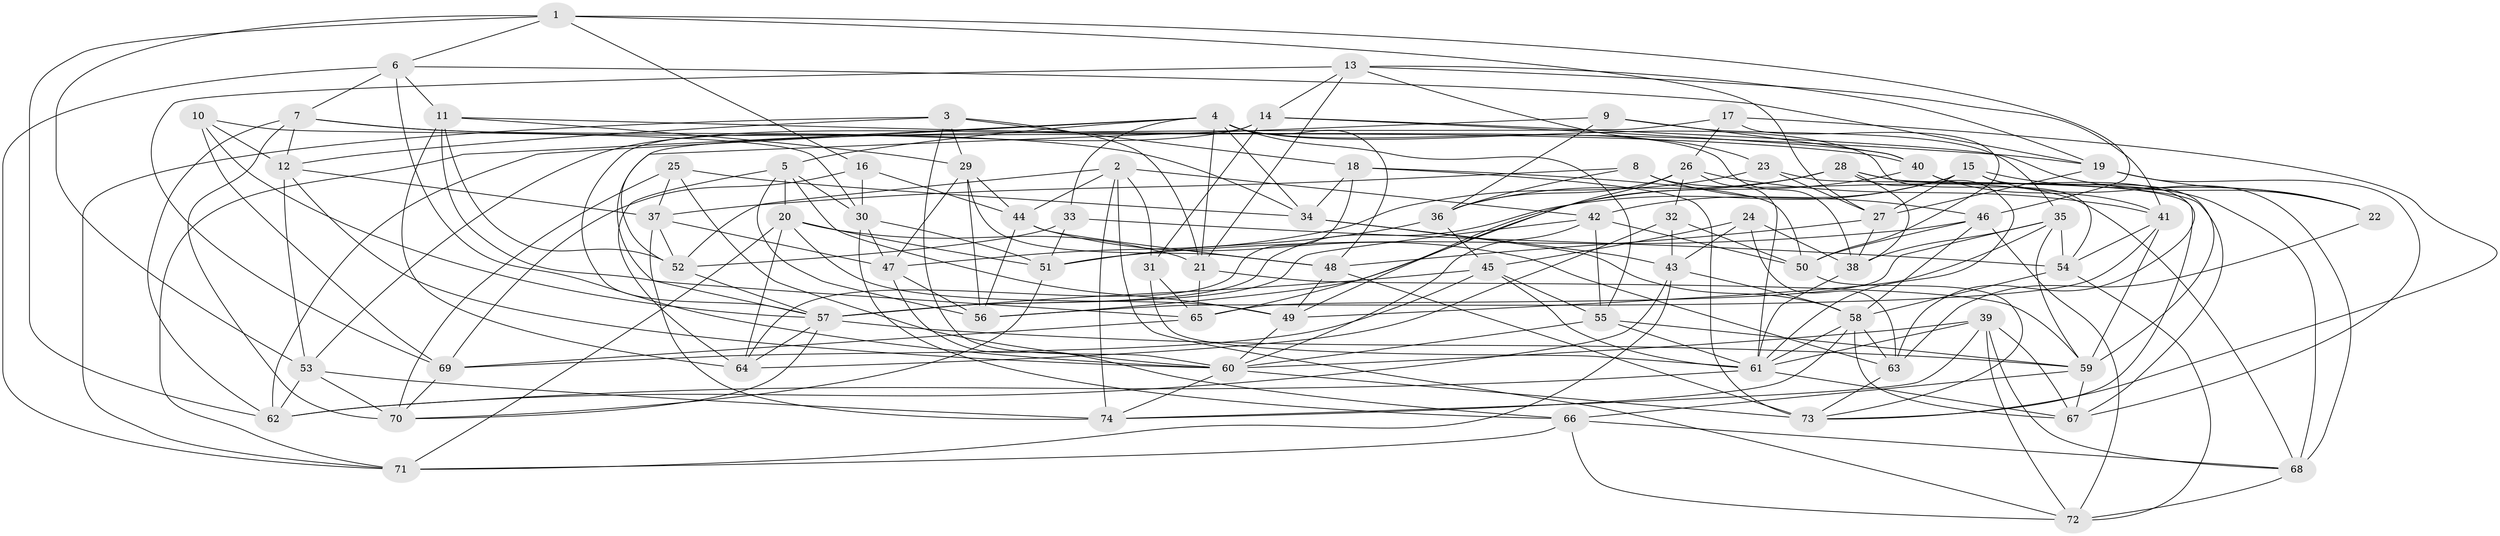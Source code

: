 // original degree distribution, {4: 1.0}
// Generated by graph-tools (version 1.1) at 2025/50/03/09/25 03:50:53]
// undirected, 74 vertices, 220 edges
graph export_dot {
graph [start="1"]
  node [color=gray90,style=filled];
  1;
  2;
  3;
  4;
  5;
  6;
  7;
  8;
  9;
  10;
  11;
  12;
  13;
  14;
  15;
  16;
  17;
  18;
  19;
  20;
  21;
  22;
  23;
  24;
  25;
  26;
  27;
  28;
  29;
  30;
  31;
  32;
  33;
  34;
  35;
  36;
  37;
  38;
  39;
  40;
  41;
  42;
  43;
  44;
  45;
  46;
  47;
  48;
  49;
  50;
  51;
  52;
  53;
  54;
  55;
  56;
  57;
  58;
  59;
  60;
  61;
  62;
  63;
  64;
  65;
  66;
  67;
  68;
  69;
  70;
  71;
  72;
  73;
  74;
  1 -- 6 [weight=1.0];
  1 -- 16 [weight=1.0];
  1 -- 27 [weight=1.0];
  1 -- 46 [weight=1.0];
  1 -- 53 [weight=1.0];
  1 -- 62 [weight=1.0];
  2 -- 31 [weight=1.0];
  2 -- 42 [weight=1.0];
  2 -- 44 [weight=1.0];
  2 -- 52 [weight=1.0];
  2 -- 72 [weight=1.0];
  2 -- 74 [weight=1.0];
  3 -- 12 [weight=1.0];
  3 -- 18 [weight=1.0];
  3 -- 21 [weight=1.0];
  3 -- 29 [weight=1.0];
  3 -- 60 [weight=1.0];
  3 -- 71 [weight=1.0];
  4 -- 5 [weight=1.0];
  4 -- 21 [weight=1.0];
  4 -- 33 [weight=1.0];
  4 -- 34 [weight=1.0];
  4 -- 38 [weight=1.0];
  4 -- 48 [weight=1.0];
  4 -- 54 [weight=1.0];
  4 -- 55 [weight=1.0];
  4 -- 62 [weight=1.0];
  4 -- 71 [weight=1.0];
  5 -- 20 [weight=1.0];
  5 -- 30 [weight=1.0];
  5 -- 49 [weight=1.0];
  5 -- 56 [weight=1.0];
  5 -- 64 [weight=1.0];
  6 -- 7 [weight=1.0];
  6 -- 11 [weight=1.0];
  6 -- 19 [weight=1.0];
  6 -- 60 [weight=1.0];
  6 -- 71 [weight=1.0];
  7 -- 12 [weight=1.0];
  7 -- 34 [weight=1.0];
  7 -- 40 [weight=1.0];
  7 -- 62 [weight=1.0];
  7 -- 70 [weight=1.0];
  8 -- 36 [weight=1.0];
  8 -- 37 [weight=1.0];
  8 -- 46 [weight=1.0];
  8 -- 68 [weight=1.0];
  9 -- 35 [weight=1.0];
  9 -- 36 [weight=1.0];
  9 -- 40 [weight=1.0];
  9 -- 52 [weight=1.0];
  10 -- 12 [weight=1.0];
  10 -- 30 [weight=1.0];
  10 -- 57 [weight=1.0];
  10 -- 69 [weight=1.0];
  11 -- 19 [weight=1.0];
  11 -- 29 [weight=1.0];
  11 -- 52 [weight=1.0];
  11 -- 64 [weight=1.0];
  11 -- 65 [weight=1.0];
  12 -- 37 [weight=1.0];
  12 -- 53 [weight=1.0];
  12 -- 60 [weight=1.0];
  13 -- 14 [weight=1.0];
  13 -- 19 [weight=1.0];
  13 -- 21 [weight=1.0];
  13 -- 23 [weight=1.0];
  13 -- 41 [weight=1.0];
  13 -- 69 [weight=1.0];
  14 -- 22 [weight=1.0];
  14 -- 31 [weight=1.0];
  14 -- 40 [weight=1.0];
  14 -- 53 [weight=1.0];
  14 -- 57 [weight=1.0];
  15 -- 22 [weight=1.0];
  15 -- 27 [weight=1.0];
  15 -- 42 [weight=1.0];
  15 -- 57 [weight=1.0];
  15 -- 59 [weight=1.0];
  15 -- 68 [weight=1.0];
  16 -- 30 [weight=1.0];
  16 -- 44 [weight=1.0];
  16 -- 69 [weight=1.0];
  17 -- 26 [weight=1.0];
  17 -- 50 [weight=1.0];
  17 -- 57 [weight=1.0];
  17 -- 73 [weight=1.0];
  18 -- 34 [weight=1.0];
  18 -- 50 [weight=1.0];
  18 -- 64 [weight=1.0];
  18 -- 73 [weight=2.0];
  19 -- 22 [weight=1.0];
  19 -- 27 [weight=1.0];
  19 -- 67 [weight=1.0];
  20 -- 21 [weight=1.0];
  20 -- 49 [weight=1.0];
  20 -- 51 [weight=1.0];
  20 -- 64 [weight=1.0];
  20 -- 71 [weight=1.0];
  21 -- 59 [weight=1.0];
  21 -- 65 [weight=1.0];
  22 -- 63 [weight=1.0];
  23 -- 27 [weight=1.0];
  23 -- 47 [weight=1.0];
  23 -- 73 [weight=1.0];
  24 -- 38 [weight=1.0];
  24 -- 43 [weight=1.0];
  24 -- 45 [weight=1.0];
  24 -- 63 [weight=1.0];
  25 -- 34 [weight=1.0];
  25 -- 37 [weight=1.0];
  25 -- 60 [weight=1.0];
  25 -- 70 [weight=1.0];
  26 -- 32 [weight=1.0];
  26 -- 36 [weight=1.0];
  26 -- 41 [weight=1.0];
  26 -- 49 [weight=1.0];
  26 -- 61 [weight=1.0];
  27 -- 38 [weight=1.0];
  27 -- 48 [weight=1.0];
  28 -- 36 [weight=1.0];
  28 -- 38 [weight=1.0];
  28 -- 61 [weight=1.0];
  28 -- 65 [weight=1.0];
  28 -- 67 [weight=1.0];
  28 -- 68 [weight=1.0];
  29 -- 44 [weight=1.0];
  29 -- 47 [weight=1.0];
  29 -- 48 [weight=1.0];
  29 -- 56 [weight=1.0];
  30 -- 47 [weight=1.0];
  30 -- 51 [weight=1.0];
  30 -- 66 [weight=1.0];
  31 -- 61 [weight=1.0];
  31 -- 65 [weight=1.0];
  32 -- 43 [weight=1.0];
  32 -- 50 [weight=1.0];
  32 -- 64 [weight=1.0];
  33 -- 51 [weight=1.0];
  33 -- 52 [weight=1.0];
  33 -- 54 [weight=1.0];
  34 -- 43 [weight=1.0];
  34 -- 58 [weight=1.0];
  35 -- 38 [weight=1.0];
  35 -- 49 [weight=1.0];
  35 -- 54 [weight=1.0];
  35 -- 59 [weight=1.0];
  35 -- 65 [weight=1.0];
  36 -- 45 [weight=1.0];
  36 -- 51 [weight=1.0];
  37 -- 47 [weight=1.0];
  37 -- 52 [weight=1.0];
  37 -- 74 [weight=1.0];
  38 -- 61 [weight=1.0];
  39 -- 60 [weight=1.0];
  39 -- 61 [weight=1.0];
  39 -- 67 [weight=1.0];
  39 -- 68 [weight=1.0];
  39 -- 72 [weight=1.0];
  39 -- 74 [weight=1.0];
  40 -- 41 [weight=1.0];
  40 -- 56 [weight=1.0];
  40 -- 63 [weight=1.0];
  41 -- 54 [weight=1.0];
  41 -- 56 [weight=1.0];
  41 -- 59 [weight=1.0];
  42 -- 50 [weight=1.0];
  42 -- 55 [weight=1.0];
  42 -- 57 [weight=1.0];
  42 -- 60 [weight=1.0];
  43 -- 58 [weight=1.0];
  43 -- 62 [weight=1.0];
  43 -- 71 [weight=1.0];
  44 -- 48 [weight=1.0];
  44 -- 56 [weight=1.0];
  44 -- 63 [weight=1.0];
  45 -- 55 [weight=1.0];
  45 -- 57 [weight=1.0];
  45 -- 61 [weight=1.0];
  45 -- 69 [weight=1.0];
  46 -- 50 [weight=1.0];
  46 -- 51 [weight=1.0];
  46 -- 58 [weight=1.0];
  46 -- 72 [weight=1.0];
  47 -- 56 [weight=1.0];
  47 -- 66 [weight=1.0];
  48 -- 49 [weight=1.0];
  48 -- 73 [weight=1.0];
  49 -- 60 [weight=1.0];
  50 -- 73 [weight=1.0];
  51 -- 70 [weight=1.0];
  52 -- 57 [weight=1.0];
  53 -- 62 [weight=1.0];
  53 -- 70 [weight=1.0];
  53 -- 74 [weight=1.0];
  54 -- 58 [weight=1.0];
  54 -- 72 [weight=1.0];
  55 -- 59 [weight=1.0];
  55 -- 60 [weight=1.0];
  55 -- 61 [weight=1.0];
  57 -- 59 [weight=1.0];
  57 -- 64 [weight=1.0];
  57 -- 70 [weight=1.0];
  58 -- 61 [weight=1.0];
  58 -- 63 [weight=1.0];
  58 -- 67 [weight=1.0];
  58 -- 74 [weight=1.0];
  59 -- 66 [weight=1.0];
  59 -- 67 [weight=1.0];
  60 -- 73 [weight=1.0];
  60 -- 74 [weight=1.0];
  61 -- 62 [weight=1.0];
  61 -- 67 [weight=1.0];
  63 -- 73 [weight=1.0];
  65 -- 69 [weight=1.0];
  66 -- 68 [weight=1.0];
  66 -- 71 [weight=1.0];
  66 -- 72 [weight=1.0];
  68 -- 72 [weight=1.0];
  69 -- 70 [weight=1.0];
}
